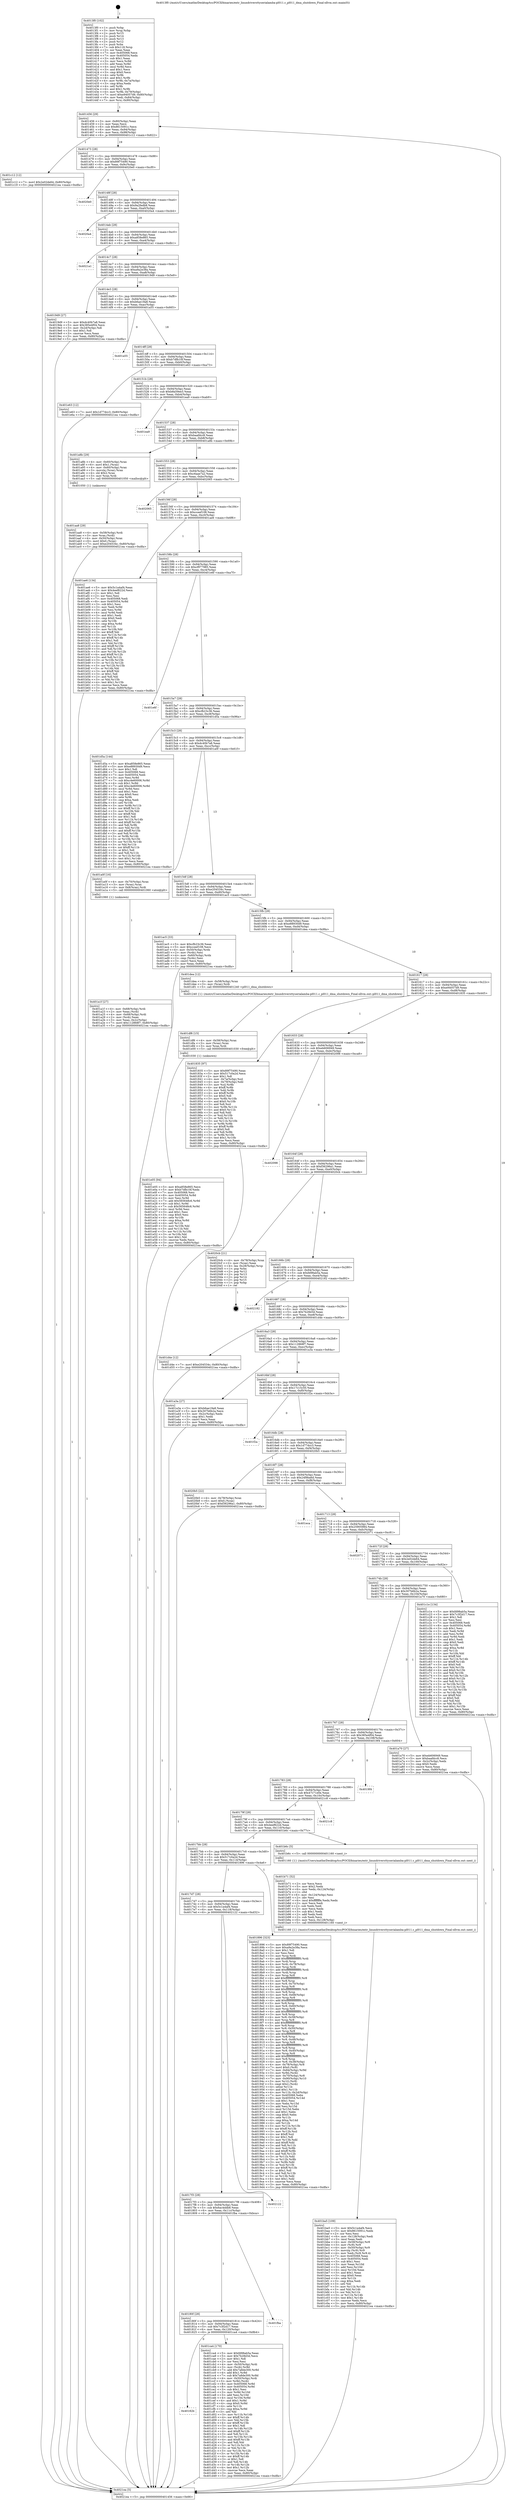 digraph "0x4013f0" {
  label = "0x4013f0 (/mnt/c/Users/mathe/Desktop/tcc/POCII/binaries/extr_linuxdriversttyserialamba-pl011.c_pl011_dma_shutdown_Final-ollvm.out::main(0))"
  labelloc = "t"
  node[shape=record]

  Entry [label="",width=0.3,height=0.3,shape=circle,fillcolor=black,style=filled]
  "0x401456" [label="{
     0x401456 [29]\l
     | [instrs]\l
     &nbsp;&nbsp;0x401456 \<+3\>: mov -0x80(%rbp),%eax\l
     &nbsp;&nbsp;0x401459 \<+2\>: mov %eax,%ecx\l
     &nbsp;&nbsp;0x40145b \<+6\>: sub $0x8615091c,%ecx\l
     &nbsp;&nbsp;0x401461 \<+6\>: mov %eax,-0x94(%rbp)\l
     &nbsp;&nbsp;0x401467 \<+6\>: mov %ecx,-0x98(%rbp)\l
     &nbsp;&nbsp;0x40146d \<+6\>: je 0000000000401c12 \<main+0x822\>\l
  }"]
  "0x401c12" [label="{
     0x401c12 [12]\l
     | [instrs]\l
     &nbsp;&nbsp;0x401c12 \<+7\>: movl $0x2e02de64,-0x80(%rbp)\l
     &nbsp;&nbsp;0x401c19 \<+5\>: jmp 00000000004021ea \<main+0xdfa\>\l
  }"]
  "0x401473" [label="{
     0x401473 [28]\l
     | [instrs]\l
     &nbsp;&nbsp;0x401473 \<+5\>: jmp 0000000000401478 \<main+0x88\>\l
     &nbsp;&nbsp;0x401478 \<+6\>: mov -0x94(%rbp),%eax\l
     &nbsp;&nbsp;0x40147e \<+5\>: sub $0x89f75490,%eax\l
     &nbsp;&nbsp;0x401483 \<+6\>: mov %eax,-0x9c(%rbp)\l
     &nbsp;&nbsp;0x401489 \<+6\>: je 00000000004020e0 \<main+0xcf0\>\l
  }"]
  Exit [label="",width=0.3,height=0.3,shape=circle,fillcolor=black,style=filled,peripheries=2]
  "0x4020e0" [label="{
     0x4020e0\l
  }", style=dashed]
  "0x40148f" [label="{
     0x40148f [28]\l
     | [instrs]\l
     &nbsp;&nbsp;0x40148f \<+5\>: jmp 0000000000401494 \<main+0xa4\>\l
     &nbsp;&nbsp;0x401494 \<+6\>: mov -0x94(%rbp),%eax\l
     &nbsp;&nbsp;0x40149a \<+5\>: sub $0x9a2fedb8,%eax\l
     &nbsp;&nbsp;0x40149f \<+6\>: mov %eax,-0xa0(%rbp)\l
     &nbsp;&nbsp;0x4014a5 \<+6\>: je 00000000004020a4 \<main+0xcb4\>\l
  }"]
  "0x401e05" [label="{
     0x401e05 [94]\l
     | [instrs]\l
     &nbsp;&nbsp;0x401e05 \<+5\>: mov $0xa858e865,%ecx\l
     &nbsp;&nbsp;0x401e0a \<+5\>: mov $0xb7dfb10f,%edx\l
     &nbsp;&nbsp;0x401e0f \<+7\>: mov 0x405068,%esi\l
     &nbsp;&nbsp;0x401e16 \<+8\>: mov 0x405054,%r8d\l
     &nbsp;&nbsp;0x401e1e \<+3\>: mov %esi,%r9d\l
     &nbsp;&nbsp;0x401e21 \<+7\>: add $0x565648c6,%r9d\l
     &nbsp;&nbsp;0x401e28 \<+4\>: sub $0x1,%r9d\l
     &nbsp;&nbsp;0x401e2c \<+7\>: sub $0x565648c6,%r9d\l
     &nbsp;&nbsp;0x401e33 \<+4\>: imul %r9d,%esi\l
     &nbsp;&nbsp;0x401e37 \<+3\>: and $0x1,%esi\l
     &nbsp;&nbsp;0x401e3a \<+3\>: cmp $0x0,%esi\l
     &nbsp;&nbsp;0x401e3d \<+4\>: sete %r10b\l
     &nbsp;&nbsp;0x401e41 \<+4\>: cmp $0xa,%r8d\l
     &nbsp;&nbsp;0x401e45 \<+4\>: setl %r11b\l
     &nbsp;&nbsp;0x401e49 \<+3\>: mov %r10b,%bl\l
     &nbsp;&nbsp;0x401e4c \<+3\>: and %r11b,%bl\l
     &nbsp;&nbsp;0x401e4f \<+3\>: xor %r11b,%r10b\l
     &nbsp;&nbsp;0x401e52 \<+3\>: or %r10b,%bl\l
     &nbsp;&nbsp;0x401e55 \<+3\>: test $0x1,%bl\l
     &nbsp;&nbsp;0x401e58 \<+3\>: cmovne %edx,%ecx\l
     &nbsp;&nbsp;0x401e5b \<+3\>: mov %ecx,-0x80(%rbp)\l
     &nbsp;&nbsp;0x401e5e \<+5\>: jmp 00000000004021ea \<main+0xdfa\>\l
  }"]
  "0x4020a4" [label="{
     0x4020a4\l
  }", style=dashed]
  "0x4014ab" [label="{
     0x4014ab [28]\l
     | [instrs]\l
     &nbsp;&nbsp;0x4014ab \<+5\>: jmp 00000000004014b0 \<main+0xc0\>\l
     &nbsp;&nbsp;0x4014b0 \<+6\>: mov -0x94(%rbp),%eax\l
     &nbsp;&nbsp;0x4014b6 \<+5\>: sub $0xa858e865,%eax\l
     &nbsp;&nbsp;0x4014bb \<+6\>: mov %eax,-0xa4(%rbp)\l
     &nbsp;&nbsp;0x4014c1 \<+6\>: je 00000000004021a1 \<main+0xdb1\>\l
  }"]
  "0x401df6" [label="{
     0x401df6 [15]\l
     | [instrs]\l
     &nbsp;&nbsp;0x401df6 \<+4\>: mov -0x58(%rbp),%rax\l
     &nbsp;&nbsp;0x401dfa \<+3\>: mov (%rax),%rax\l
     &nbsp;&nbsp;0x401dfd \<+3\>: mov %rax,%rdi\l
     &nbsp;&nbsp;0x401e00 \<+5\>: call 0000000000401030 \<free@plt\>\l
     | [calls]\l
     &nbsp;&nbsp;0x401030 \{1\} (unknown)\l
  }"]
  "0x4021a1" [label="{
     0x4021a1\l
  }", style=dashed]
  "0x4014c7" [label="{
     0x4014c7 [28]\l
     | [instrs]\l
     &nbsp;&nbsp;0x4014c7 \<+5\>: jmp 00000000004014cc \<main+0xdc\>\l
     &nbsp;&nbsp;0x4014cc \<+6\>: mov -0x94(%rbp),%eax\l
     &nbsp;&nbsp;0x4014d2 \<+5\>: sub $0xa9a2e38a,%eax\l
     &nbsp;&nbsp;0x4014d7 \<+6\>: mov %eax,-0xa8(%rbp)\l
     &nbsp;&nbsp;0x4014dd \<+6\>: je 00000000004019d9 \<main+0x5e9\>\l
  }"]
  "0x40182b" [label="{
     0x40182b\l
  }", style=dashed]
  "0x4019d9" [label="{
     0x4019d9 [27]\l
     | [instrs]\l
     &nbsp;&nbsp;0x4019d9 \<+5\>: mov $0xdc40b7a8,%eax\l
     &nbsp;&nbsp;0x4019de \<+5\>: mov $0x385e4f04,%ecx\l
     &nbsp;&nbsp;0x4019e3 \<+3\>: mov -0x2d(%rbp),%dl\l
     &nbsp;&nbsp;0x4019e6 \<+3\>: test $0x1,%dl\l
     &nbsp;&nbsp;0x4019e9 \<+3\>: cmovne %ecx,%eax\l
     &nbsp;&nbsp;0x4019ec \<+3\>: mov %eax,-0x80(%rbp)\l
     &nbsp;&nbsp;0x4019ef \<+5\>: jmp 00000000004021ea \<main+0xdfa\>\l
  }"]
  "0x4014e3" [label="{
     0x4014e3 [28]\l
     | [instrs]\l
     &nbsp;&nbsp;0x4014e3 \<+5\>: jmp 00000000004014e8 \<main+0xf8\>\l
     &nbsp;&nbsp;0x4014e8 \<+6\>: mov -0x94(%rbp),%eax\l
     &nbsp;&nbsp;0x4014ee \<+5\>: sub $0xb6ae19a8,%eax\l
     &nbsp;&nbsp;0x4014f3 \<+6\>: mov %eax,-0xac(%rbp)\l
     &nbsp;&nbsp;0x4014f9 \<+6\>: je 0000000000401a55 \<main+0x665\>\l
  }"]
  "0x401ca4" [label="{
     0x401ca4 [170]\l
     | [instrs]\l
     &nbsp;&nbsp;0x401ca4 \<+5\>: mov $0xfd98ab5a,%eax\l
     &nbsp;&nbsp;0x401ca9 \<+5\>: mov $0x7b28d3d,%ecx\l
     &nbsp;&nbsp;0x401cae \<+2\>: mov $0x1,%dl\l
     &nbsp;&nbsp;0x401cb0 \<+2\>: xor %esi,%esi\l
     &nbsp;&nbsp;0x401cb2 \<+4\>: mov -0x50(%rbp),%rdi\l
     &nbsp;&nbsp;0x401cb6 \<+3\>: mov (%rdi),%r8d\l
     &nbsp;&nbsp;0x401cb9 \<+7\>: add $0x7a8de300,%r8d\l
     &nbsp;&nbsp;0x401cc0 \<+4\>: add $0x1,%r8d\l
     &nbsp;&nbsp;0x401cc4 \<+7\>: sub $0x7a8de300,%r8d\l
     &nbsp;&nbsp;0x401ccb \<+4\>: mov -0x50(%rbp),%rdi\l
     &nbsp;&nbsp;0x401ccf \<+3\>: mov %r8d,(%rdi)\l
     &nbsp;&nbsp;0x401cd2 \<+8\>: mov 0x405068,%r8d\l
     &nbsp;&nbsp;0x401cda \<+8\>: mov 0x405054,%r9d\l
     &nbsp;&nbsp;0x401ce2 \<+3\>: sub $0x1,%esi\l
     &nbsp;&nbsp;0x401ce5 \<+3\>: mov %r8d,%r10d\l
     &nbsp;&nbsp;0x401ce8 \<+3\>: add %esi,%r10d\l
     &nbsp;&nbsp;0x401ceb \<+4\>: imul %r10d,%r8d\l
     &nbsp;&nbsp;0x401cef \<+4\>: and $0x1,%r8d\l
     &nbsp;&nbsp;0x401cf3 \<+4\>: cmp $0x0,%r8d\l
     &nbsp;&nbsp;0x401cf7 \<+4\>: sete %r11b\l
     &nbsp;&nbsp;0x401cfb \<+4\>: cmp $0xa,%r9d\l
     &nbsp;&nbsp;0x401cff \<+3\>: setl %bl\l
     &nbsp;&nbsp;0x401d02 \<+3\>: mov %r11b,%r14b\l
     &nbsp;&nbsp;0x401d05 \<+4\>: xor $0xff,%r14b\l
     &nbsp;&nbsp;0x401d09 \<+3\>: mov %bl,%r15b\l
     &nbsp;&nbsp;0x401d0c \<+4\>: xor $0xff,%r15b\l
     &nbsp;&nbsp;0x401d10 \<+3\>: xor $0x1,%dl\l
     &nbsp;&nbsp;0x401d13 \<+3\>: mov %r14b,%r12b\l
     &nbsp;&nbsp;0x401d16 \<+4\>: and $0xff,%r12b\l
     &nbsp;&nbsp;0x401d1a \<+3\>: and %dl,%r11b\l
     &nbsp;&nbsp;0x401d1d \<+3\>: mov %r15b,%r13b\l
     &nbsp;&nbsp;0x401d20 \<+4\>: and $0xff,%r13b\l
     &nbsp;&nbsp;0x401d24 \<+2\>: and %dl,%bl\l
     &nbsp;&nbsp;0x401d26 \<+3\>: or %r11b,%r12b\l
     &nbsp;&nbsp;0x401d29 \<+3\>: or %bl,%r13b\l
     &nbsp;&nbsp;0x401d2c \<+3\>: xor %r13b,%r12b\l
     &nbsp;&nbsp;0x401d2f \<+3\>: or %r15b,%r14b\l
     &nbsp;&nbsp;0x401d32 \<+4\>: xor $0xff,%r14b\l
     &nbsp;&nbsp;0x401d36 \<+3\>: or $0x1,%dl\l
     &nbsp;&nbsp;0x401d39 \<+3\>: and %dl,%r14b\l
     &nbsp;&nbsp;0x401d3c \<+3\>: or %r14b,%r12b\l
     &nbsp;&nbsp;0x401d3f \<+4\>: test $0x1,%r12b\l
     &nbsp;&nbsp;0x401d43 \<+3\>: cmovne %ecx,%eax\l
     &nbsp;&nbsp;0x401d46 \<+3\>: mov %eax,-0x80(%rbp)\l
     &nbsp;&nbsp;0x401d49 \<+5\>: jmp 00000000004021ea \<main+0xdfa\>\l
  }"]
  "0x401a55" [label="{
     0x401a55\l
  }", style=dashed]
  "0x4014ff" [label="{
     0x4014ff [28]\l
     | [instrs]\l
     &nbsp;&nbsp;0x4014ff \<+5\>: jmp 0000000000401504 \<main+0x114\>\l
     &nbsp;&nbsp;0x401504 \<+6\>: mov -0x94(%rbp),%eax\l
     &nbsp;&nbsp;0x40150a \<+5\>: sub $0xb7dfb10f,%eax\l
     &nbsp;&nbsp;0x40150f \<+6\>: mov %eax,-0xb0(%rbp)\l
     &nbsp;&nbsp;0x401515 \<+6\>: je 0000000000401e63 \<main+0xa73\>\l
  }"]
  "0x40180f" [label="{
     0x40180f [28]\l
     | [instrs]\l
     &nbsp;&nbsp;0x40180f \<+5\>: jmp 0000000000401814 \<main+0x424\>\l
     &nbsp;&nbsp;0x401814 \<+6\>: mov -0x94(%rbp),%eax\l
     &nbsp;&nbsp;0x40181a \<+5\>: sub $0x7c3f2d17,%eax\l
     &nbsp;&nbsp;0x40181f \<+6\>: mov %eax,-0x120(%rbp)\l
     &nbsp;&nbsp;0x401825 \<+6\>: je 0000000000401ca4 \<main+0x8b4\>\l
  }"]
  "0x401e63" [label="{
     0x401e63 [12]\l
     | [instrs]\l
     &nbsp;&nbsp;0x401e63 \<+7\>: movl $0x1d77dcc3,-0x80(%rbp)\l
     &nbsp;&nbsp;0x401e6a \<+5\>: jmp 00000000004021ea \<main+0xdfa\>\l
  }"]
  "0x40151b" [label="{
     0x40151b [28]\l
     | [instrs]\l
     &nbsp;&nbsp;0x40151b \<+5\>: jmp 0000000000401520 \<main+0x130\>\l
     &nbsp;&nbsp;0x401520 \<+6\>: mov -0x94(%rbp),%eax\l
     &nbsp;&nbsp;0x401526 \<+5\>: sub $0xb8a59ee3,%eax\l
     &nbsp;&nbsp;0x40152b \<+6\>: mov %eax,-0xb4(%rbp)\l
     &nbsp;&nbsp;0x401531 \<+6\>: je 0000000000401ea9 \<main+0xab9\>\l
  }"]
  "0x401fba" [label="{
     0x401fba\l
  }", style=dashed]
  "0x401ea9" [label="{
     0x401ea9\l
  }", style=dashed]
  "0x401537" [label="{
     0x401537 [28]\l
     | [instrs]\l
     &nbsp;&nbsp;0x401537 \<+5\>: jmp 000000000040153c \<main+0x14c\>\l
     &nbsp;&nbsp;0x40153c \<+6\>: mov -0x94(%rbp),%eax\l
     &nbsp;&nbsp;0x401542 \<+5\>: sub $0xbaafdcc8,%eax\l
     &nbsp;&nbsp;0x401547 \<+6\>: mov %eax,-0xb8(%rbp)\l
     &nbsp;&nbsp;0x40154d \<+6\>: je 0000000000401a8b \<main+0x69b\>\l
  }"]
  "0x4017f3" [label="{
     0x4017f3 [28]\l
     | [instrs]\l
     &nbsp;&nbsp;0x4017f3 \<+5\>: jmp 00000000004017f8 \<main+0x408\>\l
     &nbsp;&nbsp;0x4017f8 \<+6\>: mov -0x94(%rbp),%eax\l
     &nbsp;&nbsp;0x4017fe \<+5\>: sub $0x6ac4ddb8,%eax\l
     &nbsp;&nbsp;0x401803 \<+6\>: mov %eax,-0x11c(%rbp)\l
     &nbsp;&nbsp;0x401809 \<+6\>: je 0000000000401fba \<main+0xbca\>\l
  }"]
  "0x401a8b" [label="{
     0x401a8b [29]\l
     | [instrs]\l
     &nbsp;&nbsp;0x401a8b \<+4\>: mov -0x60(%rbp),%rax\l
     &nbsp;&nbsp;0x401a8f \<+6\>: movl $0x1,(%rax)\l
     &nbsp;&nbsp;0x401a95 \<+4\>: mov -0x60(%rbp),%rax\l
     &nbsp;&nbsp;0x401a99 \<+3\>: movslq (%rax),%rax\l
     &nbsp;&nbsp;0x401a9c \<+4\>: shl $0x2,%rax\l
     &nbsp;&nbsp;0x401aa0 \<+3\>: mov %rax,%rdi\l
     &nbsp;&nbsp;0x401aa3 \<+5\>: call 0000000000401050 \<malloc@plt\>\l
     | [calls]\l
     &nbsp;&nbsp;0x401050 \{1\} (unknown)\l
  }"]
  "0x401553" [label="{
     0x401553 [28]\l
     | [instrs]\l
     &nbsp;&nbsp;0x401553 \<+5\>: jmp 0000000000401558 \<main+0x168\>\l
     &nbsp;&nbsp;0x401558 \<+6\>: mov -0x94(%rbp),%eax\l
     &nbsp;&nbsp;0x40155e \<+5\>: sub $0xc6aae7a2,%eax\l
     &nbsp;&nbsp;0x401563 \<+6\>: mov %eax,-0xbc(%rbp)\l
     &nbsp;&nbsp;0x401569 \<+6\>: je 0000000000402065 \<main+0xc75\>\l
  }"]
  "0x402122" [label="{
     0x402122\l
  }", style=dashed]
  "0x402065" [label="{
     0x402065\l
  }", style=dashed]
  "0x40156f" [label="{
     0x40156f [28]\l
     | [instrs]\l
     &nbsp;&nbsp;0x40156f \<+5\>: jmp 0000000000401574 \<main+0x184\>\l
     &nbsp;&nbsp;0x401574 \<+6\>: mov -0x94(%rbp),%eax\l
     &nbsp;&nbsp;0x40157a \<+5\>: sub $0xcceef108,%eax\l
     &nbsp;&nbsp;0x40157f \<+6\>: mov %eax,-0xc0(%rbp)\l
     &nbsp;&nbsp;0x401585 \<+6\>: je 0000000000401ae6 \<main+0x6f6\>\l
  }"]
  "0x401ba5" [label="{
     0x401ba5 [109]\l
     | [instrs]\l
     &nbsp;&nbsp;0x401ba5 \<+5\>: mov $0x5c1a4af4,%ecx\l
     &nbsp;&nbsp;0x401baa \<+5\>: mov $0x8615091c,%edx\l
     &nbsp;&nbsp;0x401baf \<+2\>: xor %esi,%esi\l
     &nbsp;&nbsp;0x401bb1 \<+6\>: mov -0x128(%rbp),%edi\l
     &nbsp;&nbsp;0x401bb7 \<+3\>: imul %eax,%edi\l
     &nbsp;&nbsp;0x401bba \<+4\>: mov -0x58(%rbp),%r8\l
     &nbsp;&nbsp;0x401bbe \<+3\>: mov (%r8),%r8\l
     &nbsp;&nbsp;0x401bc1 \<+4\>: mov -0x50(%rbp),%r9\l
     &nbsp;&nbsp;0x401bc5 \<+3\>: movslq (%r9),%r9\l
     &nbsp;&nbsp;0x401bc8 \<+4\>: mov %edi,(%r8,%r9,4)\l
     &nbsp;&nbsp;0x401bcc \<+7\>: mov 0x405068,%eax\l
     &nbsp;&nbsp;0x401bd3 \<+7\>: mov 0x405054,%edi\l
     &nbsp;&nbsp;0x401bda \<+3\>: sub $0x1,%esi\l
     &nbsp;&nbsp;0x401bdd \<+3\>: mov %eax,%r10d\l
     &nbsp;&nbsp;0x401be0 \<+3\>: add %esi,%r10d\l
     &nbsp;&nbsp;0x401be3 \<+4\>: imul %r10d,%eax\l
     &nbsp;&nbsp;0x401be7 \<+3\>: and $0x1,%eax\l
     &nbsp;&nbsp;0x401bea \<+3\>: cmp $0x0,%eax\l
     &nbsp;&nbsp;0x401bed \<+4\>: sete %r11b\l
     &nbsp;&nbsp;0x401bf1 \<+3\>: cmp $0xa,%edi\l
     &nbsp;&nbsp;0x401bf4 \<+3\>: setl %bl\l
     &nbsp;&nbsp;0x401bf7 \<+3\>: mov %r11b,%r14b\l
     &nbsp;&nbsp;0x401bfa \<+3\>: and %bl,%r14b\l
     &nbsp;&nbsp;0x401bfd \<+3\>: xor %bl,%r11b\l
     &nbsp;&nbsp;0x401c00 \<+3\>: or %r11b,%r14b\l
     &nbsp;&nbsp;0x401c03 \<+4\>: test $0x1,%r14b\l
     &nbsp;&nbsp;0x401c07 \<+3\>: cmovne %edx,%ecx\l
     &nbsp;&nbsp;0x401c0a \<+3\>: mov %ecx,-0x80(%rbp)\l
     &nbsp;&nbsp;0x401c0d \<+5\>: jmp 00000000004021ea \<main+0xdfa\>\l
  }"]
  "0x401ae6" [label="{
     0x401ae6 [134]\l
     | [instrs]\l
     &nbsp;&nbsp;0x401ae6 \<+5\>: mov $0x5c1a4af4,%eax\l
     &nbsp;&nbsp;0x401aeb \<+5\>: mov $0x4eef622d,%ecx\l
     &nbsp;&nbsp;0x401af0 \<+2\>: mov $0x1,%dl\l
     &nbsp;&nbsp;0x401af2 \<+2\>: xor %esi,%esi\l
     &nbsp;&nbsp;0x401af4 \<+7\>: mov 0x405068,%edi\l
     &nbsp;&nbsp;0x401afb \<+8\>: mov 0x405054,%r8d\l
     &nbsp;&nbsp;0x401b03 \<+3\>: sub $0x1,%esi\l
     &nbsp;&nbsp;0x401b06 \<+3\>: mov %edi,%r9d\l
     &nbsp;&nbsp;0x401b09 \<+3\>: add %esi,%r9d\l
     &nbsp;&nbsp;0x401b0c \<+4\>: imul %r9d,%edi\l
     &nbsp;&nbsp;0x401b10 \<+3\>: and $0x1,%edi\l
     &nbsp;&nbsp;0x401b13 \<+3\>: cmp $0x0,%edi\l
     &nbsp;&nbsp;0x401b16 \<+4\>: sete %r10b\l
     &nbsp;&nbsp;0x401b1a \<+4\>: cmp $0xa,%r8d\l
     &nbsp;&nbsp;0x401b1e \<+4\>: setl %r11b\l
     &nbsp;&nbsp;0x401b22 \<+3\>: mov %r10b,%bl\l
     &nbsp;&nbsp;0x401b25 \<+3\>: xor $0xff,%bl\l
     &nbsp;&nbsp;0x401b28 \<+3\>: mov %r11b,%r14b\l
     &nbsp;&nbsp;0x401b2b \<+4\>: xor $0xff,%r14b\l
     &nbsp;&nbsp;0x401b2f \<+3\>: xor $0x1,%dl\l
     &nbsp;&nbsp;0x401b32 \<+3\>: mov %bl,%r15b\l
     &nbsp;&nbsp;0x401b35 \<+4\>: and $0xff,%r15b\l
     &nbsp;&nbsp;0x401b39 \<+3\>: and %dl,%r10b\l
     &nbsp;&nbsp;0x401b3c \<+3\>: mov %r14b,%r12b\l
     &nbsp;&nbsp;0x401b3f \<+4\>: and $0xff,%r12b\l
     &nbsp;&nbsp;0x401b43 \<+3\>: and %dl,%r11b\l
     &nbsp;&nbsp;0x401b46 \<+3\>: or %r10b,%r15b\l
     &nbsp;&nbsp;0x401b49 \<+3\>: or %r11b,%r12b\l
     &nbsp;&nbsp;0x401b4c \<+3\>: xor %r12b,%r15b\l
     &nbsp;&nbsp;0x401b4f \<+3\>: or %r14b,%bl\l
     &nbsp;&nbsp;0x401b52 \<+3\>: xor $0xff,%bl\l
     &nbsp;&nbsp;0x401b55 \<+3\>: or $0x1,%dl\l
     &nbsp;&nbsp;0x401b58 \<+2\>: and %dl,%bl\l
     &nbsp;&nbsp;0x401b5a \<+3\>: or %bl,%r15b\l
     &nbsp;&nbsp;0x401b5d \<+4\>: test $0x1,%r15b\l
     &nbsp;&nbsp;0x401b61 \<+3\>: cmovne %ecx,%eax\l
     &nbsp;&nbsp;0x401b64 \<+3\>: mov %eax,-0x80(%rbp)\l
     &nbsp;&nbsp;0x401b67 \<+5\>: jmp 00000000004021ea \<main+0xdfa\>\l
  }"]
  "0x40158b" [label="{
     0x40158b [28]\l
     | [instrs]\l
     &nbsp;&nbsp;0x40158b \<+5\>: jmp 0000000000401590 \<main+0x1a0\>\l
     &nbsp;&nbsp;0x401590 \<+6\>: mov -0x94(%rbp),%eax\l
     &nbsp;&nbsp;0x401596 \<+5\>: sub $0xcf977985,%eax\l
     &nbsp;&nbsp;0x40159b \<+6\>: mov %eax,-0xc4(%rbp)\l
     &nbsp;&nbsp;0x4015a1 \<+6\>: je 0000000000401e6f \<main+0xa7f\>\l
  }"]
  "0x401b71" [label="{
     0x401b71 [52]\l
     | [instrs]\l
     &nbsp;&nbsp;0x401b71 \<+2\>: xor %ecx,%ecx\l
     &nbsp;&nbsp;0x401b73 \<+5\>: mov $0x2,%edx\l
     &nbsp;&nbsp;0x401b78 \<+6\>: mov %edx,-0x124(%rbp)\l
     &nbsp;&nbsp;0x401b7e \<+1\>: cltd\l
     &nbsp;&nbsp;0x401b7f \<+6\>: mov -0x124(%rbp),%esi\l
     &nbsp;&nbsp;0x401b85 \<+2\>: idiv %esi\l
     &nbsp;&nbsp;0x401b87 \<+6\>: imul $0xfffffffe,%edx,%edx\l
     &nbsp;&nbsp;0x401b8d \<+2\>: mov %ecx,%edi\l
     &nbsp;&nbsp;0x401b8f \<+2\>: sub %edx,%edi\l
     &nbsp;&nbsp;0x401b91 \<+2\>: mov %ecx,%edx\l
     &nbsp;&nbsp;0x401b93 \<+3\>: sub $0x1,%edx\l
     &nbsp;&nbsp;0x401b96 \<+2\>: add %edx,%edi\l
     &nbsp;&nbsp;0x401b98 \<+2\>: sub %edi,%ecx\l
     &nbsp;&nbsp;0x401b9a \<+6\>: mov %ecx,-0x128(%rbp)\l
     &nbsp;&nbsp;0x401ba0 \<+5\>: call 0000000000401160 \<next_i\>\l
     | [calls]\l
     &nbsp;&nbsp;0x401160 \{1\} (/mnt/c/Users/mathe/Desktop/tcc/POCII/binaries/extr_linuxdriversttyserialamba-pl011.c_pl011_dma_shutdown_Final-ollvm.out::next_i)\l
  }"]
  "0x401e6f" [label="{
     0x401e6f\l
  }", style=dashed]
  "0x4015a7" [label="{
     0x4015a7 [28]\l
     | [instrs]\l
     &nbsp;&nbsp;0x4015a7 \<+5\>: jmp 00000000004015ac \<main+0x1bc\>\l
     &nbsp;&nbsp;0x4015ac \<+6\>: mov -0x94(%rbp),%eax\l
     &nbsp;&nbsp;0x4015b2 \<+5\>: sub $0xcfb23c36,%eax\l
     &nbsp;&nbsp;0x4015b7 \<+6\>: mov %eax,-0xc8(%rbp)\l
     &nbsp;&nbsp;0x4015bd \<+6\>: je 0000000000401d5a \<main+0x96a\>\l
  }"]
  "0x401aa8" [label="{
     0x401aa8 [29]\l
     | [instrs]\l
     &nbsp;&nbsp;0x401aa8 \<+4\>: mov -0x58(%rbp),%rdi\l
     &nbsp;&nbsp;0x401aac \<+3\>: mov %rax,(%rdi)\l
     &nbsp;&nbsp;0x401aaf \<+4\>: mov -0x50(%rbp),%rax\l
     &nbsp;&nbsp;0x401ab3 \<+6\>: movl $0x0,(%rax)\l
     &nbsp;&nbsp;0x401ab9 \<+7\>: movl $0xe204534c,-0x80(%rbp)\l
     &nbsp;&nbsp;0x401ac0 \<+5\>: jmp 00000000004021ea \<main+0xdfa\>\l
  }"]
  "0x401d5a" [label="{
     0x401d5a [144]\l
     | [instrs]\l
     &nbsp;&nbsp;0x401d5a \<+5\>: mov $0xa858e865,%eax\l
     &nbsp;&nbsp;0x401d5f \<+5\>: mov $0xe88930d9,%ecx\l
     &nbsp;&nbsp;0x401d64 \<+2\>: mov $0x1,%dl\l
     &nbsp;&nbsp;0x401d66 \<+7\>: mov 0x405068,%esi\l
     &nbsp;&nbsp;0x401d6d \<+7\>: mov 0x405054,%edi\l
     &nbsp;&nbsp;0x401d74 \<+3\>: mov %esi,%r8d\l
     &nbsp;&nbsp;0x401d77 \<+7\>: sub $0xc4e60006,%r8d\l
     &nbsp;&nbsp;0x401d7e \<+4\>: sub $0x1,%r8d\l
     &nbsp;&nbsp;0x401d82 \<+7\>: add $0xc4e60006,%r8d\l
     &nbsp;&nbsp;0x401d89 \<+4\>: imul %r8d,%esi\l
     &nbsp;&nbsp;0x401d8d \<+3\>: and $0x1,%esi\l
     &nbsp;&nbsp;0x401d90 \<+3\>: cmp $0x0,%esi\l
     &nbsp;&nbsp;0x401d93 \<+4\>: sete %r9b\l
     &nbsp;&nbsp;0x401d97 \<+3\>: cmp $0xa,%edi\l
     &nbsp;&nbsp;0x401d9a \<+4\>: setl %r10b\l
     &nbsp;&nbsp;0x401d9e \<+3\>: mov %r9b,%r11b\l
     &nbsp;&nbsp;0x401da1 \<+4\>: xor $0xff,%r11b\l
     &nbsp;&nbsp;0x401da5 \<+3\>: mov %r10b,%bl\l
     &nbsp;&nbsp;0x401da8 \<+3\>: xor $0xff,%bl\l
     &nbsp;&nbsp;0x401dab \<+3\>: xor $0x1,%dl\l
     &nbsp;&nbsp;0x401dae \<+3\>: mov %r11b,%r14b\l
     &nbsp;&nbsp;0x401db1 \<+4\>: and $0xff,%r14b\l
     &nbsp;&nbsp;0x401db5 \<+3\>: and %dl,%r9b\l
     &nbsp;&nbsp;0x401db8 \<+3\>: mov %bl,%r15b\l
     &nbsp;&nbsp;0x401dbb \<+4\>: and $0xff,%r15b\l
     &nbsp;&nbsp;0x401dbf \<+3\>: and %dl,%r10b\l
     &nbsp;&nbsp;0x401dc2 \<+3\>: or %r9b,%r14b\l
     &nbsp;&nbsp;0x401dc5 \<+3\>: or %r10b,%r15b\l
     &nbsp;&nbsp;0x401dc8 \<+3\>: xor %r15b,%r14b\l
     &nbsp;&nbsp;0x401dcb \<+3\>: or %bl,%r11b\l
     &nbsp;&nbsp;0x401dce \<+4\>: xor $0xff,%r11b\l
     &nbsp;&nbsp;0x401dd2 \<+3\>: or $0x1,%dl\l
     &nbsp;&nbsp;0x401dd5 \<+3\>: and %dl,%r11b\l
     &nbsp;&nbsp;0x401dd8 \<+3\>: or %r11b,%r14b\l
     &nbsp;&nbsp;0x401ddb \<+4\>: test $0x1,%r14b\l
     &nbsp;&nbsp;0x401ddf \<+3\>: cmovne %ecx,%eax\l
     &nbsp;&nbsp;0x401de2 \<+3\>: mov %eax,-0x80(%rbp)\l
     &nbsp;&nbsp;0x401de5 \<+5\>: jmp 00000000004021ea \<main+0xdfa\>\l
  }"]
  "0x4015c3" [label="{
     0x4015c3 [28]\l
     | [instrs]\l
     &nbsp;&nbsp;0x4015c3 \<+5\>: jmp 00000000004015c8 \<main+0x1d8\>\l
     &nbsp;&nbsp;0x4015c8 \<+6\>: mov -0x94(%rbp),%eax\l
     &nbsp;&nbsp;0x4015ce \<+5\>: sub $0xdc40b7a8,%eax\l
     &nbsp;&nbsp;0x4015d3 \<+6\>: mov %eax,-0xcc(%rbp)\l
     &nbsp;&nbsp;0x4015d9 \<+6\>: je 0000000000401a0f \<main+0x61f\>\l
  }"]
  "0x401a1f" [label="{
     0x401a1f [27]\l
     | [instrs]\l
     &nbsp;&nbsp;0x401a1f \<+4\>: mov -0x68(%rbp),%rdi\l
     &nbsp;&nbsp;0x401a23 \<+2\>: mov %eax,(%rdi)\l
     &nbsp;&nbsp;0x401a25 \<+4\>: mov -0x68(%rbp),%rdi\l
     &nbsp;&nbsp;0x401a29 \<+2\>: mov (%rdi),%eax\l
     &nbsp;&nbsp;0x401a2b \<+3\>: mov %eax,-0x2c(%rbp)\l
     &nbsp;&nbsp;0x401a2e \<+7\>: movl $0x112868f7,-0x80(%rbp)\l
     &nbsp;&nbsp;0x401a35 \<+5\>: jmp 00000000004021ea \<main+0xdfa\>\l
  }"]
  "0x401a0f" [label="{
     0x401a0f [16]\l
     | [instrs]\l
     &nbsp;&nbsp;0x401a0f \<+4\>: mov -0x70(%rbp),%rax\l
     &nbsp;&nbsp;0x401a13 \<+3\>: mov (%rax),%rax\l
     &nbsp;&nbsp;0x401a16 \<+4\>: mov 0x8(%rax),%rdi\l
     &nbsp;&nbsp;0x401a1a \<+5\>: call 0000000000401060 \<atoi@plt\>\l
     | [calls]\l
     &nbsp;&nbsp;0x401060 \{1\} (unknown)\l
  }"]
  "0x4015df" [label="{
     0x4015df [28]\l
     | [instrs]\l
     &nbsp;&nbsp;0x4015df \<+5\>: jmp 00000000004015e4 \<main+0x1f4\>\l
     &nbsp;&nbsp;0x4015e4 \<+6\>: mov -0x94(%rbp),%eax\l
     &nbsp;&nbsp;0x4015ea \<+5\>: sub $0xe204534c,%eax\l
     &nbsp;&nbsp;0x4015ef \<+6\>: mov %eax,-0xd0(%rbp)\l
     &nbsp;&nbsp;0x4015f5 \<+6\>: je 0000000000401ac5 \<main+0x6d5\>\l
  }"]
  "0x4017d7" [label="{
     0x4017d7 [28]\l
     | [instrs]\l
     &nbsp;&nbsp;0x4017d7 \<+5\>: jmp 00000000004017dc \<main+0x3ec\>\l
     &nbsp;&nbsp;0x4017dc \<+6\>: mov -0x94(%rbp),%eax\l
     &nbsp;&nbsp;0x4017e2 \<+5\>: sub $0x5c1a4af4,%eax\l
     &nbsp;&nbsp;0x4017e7 \<+6\>: mov %eax,-0x118(%rbp)\l
     &nbsp;&nbsp;0x4017ed \<+6\>: je 0000000000402122 \<main+0xd32\>\l
  }"]
  "0x401ac5" [label="{
     0x401ac5 [33]\l
     | [instrs]\l
     &nbsp;&nbsp;0x401ac5 \<+5\>: mov $0xcfb23c36,%eax\l
     &nbsp;&nbsp;0x401aca \<+5\>: mov $0xcceef108,%ecx\l
     &nbsp;&nbsp;0x401acf \<+4\>: mov -0x50(%rbp),%rdx\l
     &nbsp;&nbsp;0x401ad3 \<+2\>: mov (%rdx),%esi\l
     &nbsp;&nbsp;0x401ad5 \<+4\>: mov -0x60(%rbp),%rdx\l
     &nbsp;&nbsp;0x401ad9 \<+2\>: cmp (%rdx),%esi\l
     &nbsp;&nbsp;0x401adb \<+3\>: cmovl %ecx,%eax\l
     &nbsp;&nbsp;0x401ade \<+3\>: mov %eax,-0x80(%rbp)\l
     &nbsp;&nbsp;0x401ae1 \<+5\>: jmp 00000000004021ea \<main+0xdfa\>\l
  }"]
  "0x4015fb" [label="{
     0x4015fb [28]\l
     | [instrs]\l
     &nbsp;&nbsp;0x4015fb \<+5\>: jmp 0000000000401600 \<main+0x210\>\l
     &nbsp;&nbsp;0x401600 \<+6\>: mov -0x94(%rbp),%eax\l
     &nbsp;&nbsp;0x401606 \<+5\>: sub $0xe88930d9,%eax\l
     &nbsp;&nbsp;0x40160b \<+6\>: mov %eax,-0xd4(%rbp)\l
     &nbsp;&nbsp;0x401611 \<+6\>: je 0000000000401dea \<main+0x9fa\>\l
  }"]
  "0x401896" [label="{
     0x401896 [323]\l
     | [instrs]\l
     &nbsp;&nbsp;0x401896 \<+5\>: mov $0x89f75490,%eax\l
     &nbsp;&nbsp;0x40189b \<+5\>: mov $0xa9a2e38a,%ecx\l
     &nbsp;&nbsp;0x4018a0 \<+2\>: mov $0x1,%dl\l
     &nbsp;&nbsp;0x4018a2 \<+2\>: xor %esi,%esi\l
     &nbsp;&nbsp;0x4018a4 \<+3\>: mov %rsp,%rdi\l
     &nbsp;&nbsp;0x4018a7 \<+4\>: add $0xfffffffffffffff0,%rdi\l
     &nbsp;&nbsp;0x4018ab \<+3\>: mov %rdi,%rsp\l
     &nbsp;&nbsp;0x4018ae \<+4\>: mov %rdi,-0x78(%rbp)\l
     &nbsp;&nbsp;0x4018b2 \<+3\>: mov %rsp,%rdi\l
     &nbsp;&nbsp;0x4018b5 \<+4\>: add $0xfffffffffffffff0,%rdi\l
     &nbsp;&nbsp;0x4018b9 \<+3\>: mov %rdi,%rsp\l
     &nbsp;&nbsp;0x4018bc \<+3\>: mov %rsp,%r8\l
     &nbsp;&nbsp;0x4018bf \<+4\>: add $0xfffffffffffffff0,%r8\l
     &nbsp;&nbsp;0x4018c3 \<+3\>: mov %r8,%rsp\l
     &nbsp;&nbsp;0x4018c6 \<+4\>: mov %r8,-0x70(%rbp)\l
     &nbsp;&nbsp;0x4018ca \<+3\>: mov %rsp,%r8\l
     &nbsp;&nbsp;0x4018cd \<+4\>: add $0xfffffffffffffff0,%r8\l
     &nbsp;&nbsp;0x4018d1 \<+3\>: mov %r8,%rsp\l
     &nbsp;&nbsp;0x4018d4 \<+4\>: mov %r8,-0x68(%rbp)\l
     &nbsp;&nbsp;0x4018d8 \<+3\>: mov %rsp,%r8\l
     &nbsp;&nbsp;0x4018db \<+4\>: add $0xfffffffffffffff0,%r8\l
     &nbsp;&nbsp;0x4018df \<+3\>: mov %r8,%rsp\l
     &nbsp;&nbsp;0x4018e2 \<+4\>: mov %r8,-0x60(%rbp)\l
     &nbsp;&nbsp;0x4018e6 \<+3\>: mov %rsp,%r8\l
     &nbsp;&nbsp;0x4018e9 \<+4\>: add $0xfffffffffffffff0,%r8\l
     &nbsp;&nbsp;0x4018ed \<+3\>: mov %r8,%rsp\l
     &nbsp;&nbsp;0x4018f0 \<+4\>: mov %r8,-0x58(%rbp)\l
     &nbsp;&nbsp;0x4018f4 \<+3\>: mov %rsp,%r8\l
     &nbsp;&nbsp;0x4018f7 \<+4\>: add $0xfffffffffffffff0,%r8\l
     &nbsp;&nbsp;0x4018fb \<+3\>: mov %r8,%rsp\l
     &nbsp;&nbsp;0x4018fe \<+4\>: mov %r8,-0x50(%rbp)\l
     &nbsp;&nbsp;0x401902 \<+3\>: mov %rsp,%r8\l
     &nbsp;&nbsp;0x401905 \<+4\>: add $0xfffffffffffffff0,%r8\l
     &nbsp;&nbsp;0x401909 \<+3\>: mov %r8,%rsp\l
     &nbsp;&nbsp;0x40190c \<+4\>: mov %r8,-0x48(%rbp)\l
     &nbsp;&nbsp;0x401910 \<+3\>: mov %rsp,%r8\l
     &nbsp;&nbsp;0x401913 \<+4\>: add $0xfffffffffffffff0,%r8\l
     &nbsp;&nbsp;0x401917 \<+3\>: mov %r8,%rsp\l
     &nbsp;&nbsp;0x40191a \<+4\>: mov %r8,-0x40(%rbp)\l
     &nbsp;&nbsp;0x40191e \<+3\>: mov %rsp,%r8\l
     &nbsp;&nbsp;0x401921 \<+4\>: add $0xfffffffffffffff0,%r8\l
     &nbsp;&nbsp;0x401925 \<+3\>: mov %r8,%rsp\l
     &nbsp;&nbsp;0x401928 \<+4\>: mov %r8,-0x38(%rbp)\l
     &nbsp;&nbsp;0x40192c \<+4\>: mov -0x78(%rbp),%r8\l
     &nbsp;&nbsp;0x401930 \<+7\>: movl $0x0,(%r8)\l
     &nbsp;&nbsp;0x401937 \<+7\>: mov -0x84(%rbp),%r9d\l
     &nbsp;&nbsp;0x40193e \<+3\>: mov %r9d,(%rdi)\l
     &nbsp;&nbsp;0x401941 \<+4\>: mov -0x70(%rbp),%r8\l
     &nbsp;&nbsp;0x401945 \<+7\>: mov -0x90(%rbp),%r10\l
     &nbsp;&nbsp;0x40194c \<+3\>: mov %r10,(%r8)\l
     &nbsp;&nbsp;0x40194f \<+3\>: cmpl $0x2,(%rdi)\l
     &nbsp;&nbsp;0x401952 \<+4\>: setne %r11b\l
     &nbsp;&nbsp;0x401956 \<+4\>: and $0x1,%r11b\l
     &nbsp;&nbsp;0x40195a \<+4\>: mov %r11b,-0x2d(%rbp)\l
     &nbsp;&nbsp;0x40195e \<+7\>: mov 0x405068,%ebx\l
     &nbsp;&nbsp;0x401965 \<+8\>: mov 0x405054,%r14d\l
     &nbsp;&nbsp;0x40196d \<+3\>: sub $0x1,%esi\l
     &nbsp;&nbsp;0x401970 \<+3\>: mov %ebx,%r15d\l
     &nbsp;&nbsp;0x401973 \<+3\>: add %esi,%r15d\l
     &nbsp;&nbsp;0x401976 \<+4\>: imul %r15d,%ebx\l
     &nbsp;&nbsp;0x40197a \<+3\>: and $0x1,%ebx\l
     &nbsp;&nbsp;0x40197d \<+3\>: cmp $0x0,%ebx\l
     &nbsp;&nbsp;0x401980 \<+4\>: sete %r11b\l
     &nbsp;&nbsp;0x401984 \<+4\>: cmp $0xa,%r14d\l
     &nbsp;&nbsp;0x401988 \<+4\>: setl %r12b\l
     &nbsp;&nbsp;0x40198c \<+3\>: mov %r11b,%r13b\l
     &nbsp;&nbsp;0x40198f \<+4\>: xor $0xff,%r13b\l
     &nbsp;&nbsp;0x401993 \<+3\>: mov %r12b,%sil\l
     &nbsp;&nbsp;0x401996 \<+4\>: xor $0xff,%sil\l
     &nbsp;&nbsp;0x40199a \<+3\>: xor $0x1,%dl\l
     &nbsp;&nbsp;0x40199d \<+3\>: mov %r13b,%dil\l
     &nbsp;&nbsp;0x4019a0 \<+4\>: and $0xff,%dil\l
     &nbsp;&nbsp;0x4019a4 \<+3\>: and %dl,%r11b\l
     &nbsp;&nbsp;0x4019a7 \<+3\>: mov %sil,%r8b\l
     &nbsp;&nbsp;0x4019aa \<+4\>: and $0xff,%r8b\l
     &nbsp;&nbsp;0x4019ae \<+3\>: and %dl,%r12b\l
     &nbsp;&nbsp;0x4019b1 \<+3\>: or %r11b,%dil\l
     &nbsp;&nbsp;0x4019b4 \<+3\>: or %r12b,%r8b\l
     &nbsp;&nbsp;0x4019b7 \<+3\>: xor %r8b,%dil\l
     &nbsp;&nbsp;0x4019ba \<+3\>: or %sil,%r13b\l
     &nbsp;&nbsp;0x4019bd \<+4\>: xor $0xff,%r13b\l
     &nbsp;&nbsp;0x4019c1 \<+3\>: or $0x1,%dl\l
     &nbsp;&nbsp;0x4019c4 \<+3\>: and %dl,%r13b\l
     &nbsp;&nbsp;0x4019c7 \<+3\>: or %r13b,%dil\l
     &nbsp;&nbsp;0x4019ca \<+4\>: test $0x1,%dil\l
     &nbsp;&nbsp;0x4019ce \<+3\>: cmovne %ecx,%eax\l
     &nbsp;&nbsp;0x4019d1 \<+3\>: mov %eax,-0x80(%rbp)\l
     &nbsp;&nbsp;0x4019d4 \<+5\>: jmp 00000000004021ea \<main+0xdfa\>\l
  }"]
  "0x401dea" [label="{
     0x401dea [12]\l
     | [instrs]\l
     &nbsp;&nbsp;0x401dea \<+4\>: mov -0x58(%rbp),%rax\l
     &nbsp;&nbsp;0x401dee \<+3\>: mov (%rax),%rdi\l
     &nbsp;&nbsp;0x401df1 \<+5\>: call 0000000000401240 \<pl011_dma_shutdown\>\l
     | [calls]\l
     &nbsp;&nbsp;0x401240 \{1\} (/mnt/c/Users/mathe/Desktop/tcc/POCII/binaries/extr_linuxdriversttyserialamba-pl011.c_pl011_dma_shutdown_Final-ollvm.out::pl011_dma_shutdown)\l
  }"]
  "0x401617" [label="{
     0x401617 [28]\l
     | [instrs]\l
     &nbsp;&nbsp;0x401617 \<+5\>: jmp 000000000040161c \<main+0x22c\>\l
     &nbsp;&nbsp;0x40161c \<+6\>: mov -0x94(%rbp),%eax\l
     &nbsp;&nbsp;0x401622 \<+5\>: sub $0xe94057d9,%eax\l
     &nbsp;&nbsp;0x401627 \<+6\>: mov %eax,-0xd8(%rbp)\l
     &nbsp;&nbsp;0x40162d \<+6\>: je 0000000000401835 \<main+0x445\>\l
  }"]
  "0x4017bb" [label="{
     0x4017bb [28]\l
     | [instrs]\l
     &nbsp;&nbsp;0x4017bb \<+5\>: jmp 00000000004017c0 \<main+0x3d0\>\l
     &nbsp;&nbsp;0x4017c0 \<+6\>: mov -0x94(%rbp),%eax\l
     &nbsp;&nbsp;0x4017c6 \<+5\>: sub $0x517c0a2d,%eax\l
     &nbsp;&nbsp;0x4017cb \<+6\>: mov %eax,-0x114(%rbp)\l
     &nbsp;&nbsp;0x4017d1 \<+6\>: je 0000000000401896 \<main+0x4a6\>\l
  }"]
  "0x401835" [label="{
     0x401835 [97]\l
     | [instrs]\l
     &nbsp;&nbsp;0x401835 \<+5\>: mov $0x89f75490,%eax\l
     &nbsp;&nbsp;0x40183a \<+5\>: mov $0x517c0a2d,%ecx\l
     &nbsp;&nbsp;0x40183f \<+2\>: mov $0x1,%dl\l
     &nbsp;&nbsp;0x401841 \<+4\>: mov -0x7a(%rbp),%sil\l
     &nbsp;&nbsp;0x401845 \<+4\>: mov -0x79(%rbp),%dil\l
     &nbsp;&nbsp;0x401849 \<+3\>: mov %sil,%r8b\l
     &nbsp;&nbsp;0x40184c \<+4\>: xor $0xff,%r8b\l
     &nbsp;&nbsp;0x401850 \<+3\>: mov %dil,%r9b\l
     &nbsp;&nbsp;0x401853 \<+4\>: xor $0xff,%r9b\l
     &nbsp;&nbsp;0x401857 \<+3\>: xor $0x0,%dl\l
     &nbsp;&nbsp;0x40185a \<+3\>: mov %r8b,%r10b\l
     &nbsp;&nbsp;0x40185d \<+4\>: and $0x0,%r10b\l
     &nbsp;&nbsp;0x401861 \<+3\>: and %dl,%sil\l
     &nbsp;&nbsp;0x401864 \<+3\>: mov %r9b,%r11b\l
     &nbsp;&nbsp;0x401867 \<+4\>: and $0x0,%r11b\l
     &nbsp;&nbsp;0x40186b \<+3\>: and %dl,%dil\l
     &nbsp;&nbsp;0x40186e \<+3\>: or %sil,%r10b\l
     &nbsp;&nbsp;0x401871 \<+3\>: or %dil,%r11b\l
     &nbsp;&nbsp;0x401874 \<+3\>: xor %r11b,%r10b\l
     &nbsp;&nbsp;0x401877 \<+3\>: or %r9b,%r8b\l
     &nbsp;&nbsp;0x40187a \<+4\>: xor $0xff,%r8b\l
     &nbsp;&nbsp;0x40187e \<+3\>: or $0x0,%dl\l
     &nbsp;&nbsp;0x401881 \<+3\>: and %dl,%r8b\l
     &nbsp;&nbsp;0x401884 \<+3\>: or %r8b,%r10b\l
     &nbsp;&nbsp;0x401887 \<+4\>: test $0x1,%r10b\l
     &nbsp;&nbsp;0x40188b \<+3\>: cmovne %ecx,%eax\l
     &nbsp;&nbsp;0x40188e \<+3\>: mov %eax,-0x80(%rbp)\l
     &nbsp;&nbsp;0x401891 \<+5\>: jmp 00000000004021ea \<main+0xdfa\>\l
  }"]
  "0x401633" [label="{
     0x401633 [28]\l
     | [instrs]\l
     &nbsp;&nbsp;0x401633 \<+5\>: jmp 0000000000401638 \<main+0x248\>\l
     &nbsp;&nbsp;0x401638 \<+6\>: mov -0x94(%rbp),%eax\l
     &nbsp;&nbsp;0x40163e \<+5\>: sub $0xeb606949,%eax\l
     &nbsp;&nbsp;0x401643 \<+6\>: mov %eax,-0xdc(%rbp)\l
     &nbsp;&nbsp;0x401649 \<+6\>: je 0000000000402098 \<main+0xca8\>\l
  }"]
  "0x4021ea" [label="{
     0x4021ea [5]\l
     | [instrs]\l
     &nbsp;&nbsp;0x4021ea \<+5\>: jmp 0000000000401456 \<main+0x66\>\l
  }"]
  "0x4013f0" [label="{
     0x4013f0 [102]\l
     | [instrs]\l
     &nbsp;&nbsp;0x4013f0 \<+1\>: push %rbp\l
     &nbsp;&nbsp;0x4013f1 \<+3\>: mov %rsp,%rbp\l
     &nbsp;&nbsp;0x4013f4 \<+2\>: push %r15\l
     &nbsp;&nbsp;0x4013f6 \<+2\>: push %r14\l
     &nbsp;&nbsp;0x4013f8 \<+2\>: push %r13\l
     &nbsp;&nbsp;0x4013fa \<+2\>: push %r12\l
     &nbsp;&nbsp;0x4013fc \<+1\>: push %rbx\l
     &nbsp;&nbsp;0x4013fd \<+7\>: sub $0x118,%rsp\l
     &nbsp;&nbsp;0x401404 \<+2\>: xor %eax,%eax\l
     &nbsp;&nbsp;0x401406 \<+7\>: mov 0x405068,%ecx\l
     &nbsp;&nbsp;0x40140d \<+7\>: mov 0x405054,%edx\l
     &nbsp;&nbsp;0x401414 \<+3\>: sub $0x1,%eax\l
     &nbsp;&nbsp;0x401417 \<+3\>: mov %ecx,%r8d\l
     &nbsp;&nbsp;0x40141a \<+3\>: add %eax,%r8d\l
     &nbsp;&nbsp;0x40141d \<+4\>: imul %r8d,%ecx\l
     &nbsp;&nbsp;0x401421 \<+3\>: and $0x1,%ecx\l
     &nbsp;&nbsp;0x401424 \<+3\>: cmp $0x0,%ecx\l
     &nbsp;&nbsp;0x401427 \<+4\>: sete %r9b\l
     &nbsp;&nbsp;0x40142b \<+4\>: and $0x1,%r9b\l
     &nbsp;&nbsp;0x40142f \<+4\>: mov %r9b,-0x7a(%rbp)\l
     &nbsp;&nbsp;0x401433 \<+3\>: cmp $0xa,%edx\l
     &nbsp;&nbsp;0x401436 \<+4\>: setl %r9b\l
     &nbsp;&nbsp;0x40143a \<+4\>: and $0x1,%r9b\l
     &nbsp;&nbsp;0x40143e \<+4\>: mov %r9b,-0x79(%rbp)\l
     &nbsp;&nbsp;0x401442 \<+7\>: movl $0xe94057d9,-0x80(%rbp)\l
     &nbsp;&nbsp;0x401449 \<+6\>: mov %edi,-0x84(%rbp)\l
     &nbsp;&nbsp;0x40144f \<+7\>: mov %rsi,-0x90(%rbp)\l
  }"]
  "0x401b6c" [label="{
     0x401b6c [5]\l
     | [instrs]\l
     &nbsp;&nbsp;0x401b6c \<+5\>: call 0000000000401160 \<next_i\>\l
     | [calls]\l
     &nbsp;&nbsp;0x401160 \{1\} (/mnt/c/Users/mathe/Desktop/tcc/POCII/binaries/extr_linuxdriversttyserialamba-pl011.c_pl011_dma_shutdown_Final-ollvm.out::next_i)\l
  }"]
  "0x402098" [label="{
     0x402098\l
  }", style=dashed]
  "0x40164f" [label="{
     0x40164f [28]\l
     | [instrs]\l
     &nbsp;&nbsp;0x40164f \<+5\>: jmp 0000000000401654 \<main+0x264\>\l
     &nbsp;&nbsp;0x401654 \<+6\>: mov -0x94(%rbp),%eax\l
     &nbsp;&nbsp;0x40165a \<+5\>: sub $0xf36296a1,%eax\l
     &nbsp;&nbsp;0x40165f \<+6\>: mov %eax,-0xe0(%rbp)\l
     &nbsp;&nbsp;0x401665 \<+6\>: je 00000000004020cb \<main+0xcdb\>\l
  }"]
  "0x40179f" [label="{
     0x40179f [28]\l
     | [instrs]\l
     &nbsp;&nbsp;0x40179f \<+5\>: jmp 00000000004017a4 \<main+0x3b4\>\l
     &nbsp;&nbsp;0x4017a4 \<+6\>: mov -0x94(%rbp),%eax\l
     &nbsp;&nbsp;0x4017aa \<+5\>: sub $0x4eef622d,%eax\l
     &nbsp;&nbsp;0x4017af \<+6\>: mov %eax,-0x110(%rbp)\l
     &nbsp;&nbsp;0x4017b5 \<+6\>: je 0000000000401b6c \<main+0x77c\>\l
  }"]
  "0x4020cb" [label="{
     0x4020cb [21]\l
     | [instrs]\l
     &nbsp;&nbsp;0x4020cb \<+4\>: mov -0x78(%rbp),%rax\l
     &nbsp;&nbsp;0x4020cf \<+2\>: mov (%rax),%eax\l
     &nbsp;&nbsp;0x4020d1 \<+4\>: lea -0x28(%rbp),%rsp\l
     &nbsp;&nbsp;0x4020d5 \<+1\>: pop %rbx\l
     &nbsp;&nbsp;0x4020d6 \<+2\>: pop %r12\l
     &nbsp;&nbsp;0x4020d8 \<+2\>: pop %r13\l
     &nbsp;&nbsp;0x4020da \<+2\>: pop %r14\l
     &nbsp;&nbsp;0x4020dc \<+2\>: pop %r15\l
     &nbsp;&nbsp;0x4020de \<+1\>: pop %rbp\l
     &nbsp;&nbsp;0x4020df \<+1\>: ret\l
  }"]
  "0x40166b" [label="{
     0x40166b [28]\l
     | [instrs]\l
     &nbsp;&nbsp;0x40166b \<+5\>: jmp 0000000000401670 \<main+0x280\>\l
     &nbsp;&nbsp;0x401670 \<+6\>: mov -0x94(%rbp),%eax\l
     &nbsp;&nbsp;0x401676 \<+5\>: sub $0xfd98ab5a,%eax\l
     &nbsp;&nbsp;0x40167b \<+6\>: mov %eax,-0xe4(%rbp)\l
     &nbsp;&nbsp;0x401681 \<+6\>: je 0000000000402182 \<main+0xd92\>\l
  }"]
  "0x4021c8" [label="{
     0x4021c8\l
  }", style=dashed]
  "0x402182" [label="{
     0x402182\l
  }", style=dashed]
  "0x401687" [label="{
     0x401687 [28]\l
     | [instrs]\l
     &nbsp;&nbsp;0x401687 \<+5\>: jmp 000000000040168c \<main+0x29c\>\l
     &nbsp;&nbsp;0x40168c \<+6\>: mov -0x94(%rbp),%eax\l
     &nbsp;&nbsp;0x401692 \<+5\>: sub $0x7b28d3d,%eax\l
     &nbsp;&nbsp;0x401697 \<+6\>: mov %eax,-0xe8(%rbp)\l
     &nbsp;&nbsp;0x40169d \<+6\>: je 0000000000401d4e \<main+0x95e\>\l
  }"]
  "0x401783" [label="{
     0x401783 [28]\l
     | [instrs]\l
     &nbsp;&nbsp;0x401783 \<+5\>: jmp 0000000000401788 \<main+0x398\>\l
     &nbsp;&nbsp;0x401788 \<+6\>: mov -0x94(%rbp),%eax\l
     &nbsp;&nbsp;0x40178e \<+5\>: sub $0x47c71e0e,%eax\l
     &nbsp;&nbsp;0x401793 \<+6\>: mov %eax,-0x10c(%rbp)\l
     &nbsp;&nbsp;0x401799 \<+6\>: je 00000000004021c8 \<main+0xdd8\>\l
  }"]
  "0x401d4e" [label="{
     0x401d4e [12]\l
     | [instrs]\l
     &nbsp;&nbsp;0x401d4e \<+7\>: movl $0xe204534c,-0x80(%rbp)\l
     &nbsp;&nbsp;0x401d55 \<+5\>: jmp 00000000004021ea \<main+0xdfa\>\l
  }"]
  "0x4016a3" [label="{
     0x4016a3 [28]\l
     | [instrs]\l
     &nbsp;&nbsp;0x4016a3 \<+5\>: jmp 00000000004016a8 \<main+0x2b8\>\l
     &nbsp;&nbsp;0x4016a8 \<+6\>: mov -0x94(%rbp),%eax\l
     &nbsp;&nbsp;0x4016ae \<+5\>: sub $0x112868f7,%eax\l
     &nbsp;&nbsp;0x4016b3 \<+6\>: mov %eax,-0xec(%rbp)\l
     &nbsp;&nbsp;0x4016b9 \<+6\>: je 0000000000401a3a \<main+0x64a\>\l
  }"]
  "0x4019f4" [label="{
     0x4019f4\l
  }", style=dashed]
  "0x401a3a" [label="{
     0x401a3a [27]\l
     | [instrs]\l
     &nbsp;&nbsp;0x401a3a \<+5\>: mov $0xb6ae19a8,%eax\l
     &nbsp;&nbsp;0x401a3f \<+5\>: mov $0x307b6b2a,%ecx\l
     &nbsp;&nbsp;0x401a44 \<+3\>: mov -0x2c(%rbp),%edx\l
     &nbsp;&nbsp;0x401a47 \<+3\>: cmp $0x1,%edx\l
     &nbsp;&nbsp;0x401a4a \<+3\>: cmovl %ecx,%eax\l
     &nbsp;&nbsp;0x401a4d \<+3\>: mov %eax,-0x80(%rbp)\l
     &nbsp;&nbsp;0x401a50 \<+5\>: jmp 00000000004021ea \<main+0xdfa\>\l
  }"]
  "0x4016bf" [label="{
     0x4016bf [28]\l
     | [instrs]\l
     &nbsp;&nbsp;0x4016bf \<+5\>: jmp 00000000004016c4 \<main+0x2d4\>\l
     &nbsp;&nbsp;0x4016c4 \<+6\>: mov -0x94(%rbp),%eax\l
     &nbsp;&nbsp;0x4016ca \<+5\>: sub $0x17c15c50,%eax\l
     &nbsp;&nbsp;0x4016cf \<+6\>: mov %eax,-0xf0(%rbp)\l
     &nbsp;&nbsp;0x4016d5 \<+6\>: je 0000000000401f2a \<main+0xb3a\>\l
  }"]
  "0x401767" [label="{
     0x401767 [28]\l
     | [instrs]\l
     &nbsp;&nbsp;0x401767 \<+5\>: jmp 000000000040176c \<main+0x37c\>\l
     &nbsp;&nbsp;0x40176c \<+6\>: mov -0x94(%rbp),%eax\l
     &nbsp;&nbsp;0x401772 \<+5\>: sub $0x385e4f04,%eax\l
     &nbsp;&nbsp;0x401777 \<+6\>: mov %eax,-0x108(%rbp)\l
     &nbsp;&nbsp;0x40177d \<+6\>: je 00000000004019f4 \<main+0x604\>\l
  }"]
  "0x401f2a" [label="{
     0x401f2a\l
  }", style=dashed]
  "0x4016db" [label="{
     0x4016db [28]\l
     | [instrs]\l
     &nbsp;&nbsp;0x4016db \<+5\>: jmp 00000000004016e0 \<main+0x2f0\>\l
     &nbsp;&nbsp;0x4016e0 \<+6\>: mov -0x94(%rbp),%eax\l
     &nbsp;&nbsp;0x4016e6 \<+5\>: sub $0x1d77dcc3,%eax\l
     &nbsp;&nbsp;0x4016eb \<+6\>: mov %eax,-0xf4(%rbp)\l
     &nbsp;&nbsp;0x4016f1 \<+6\>: je 00000000004020b5 \<main+0xcc5\>\l
  }"]
  "0x401a70" [label="{
     0x401a70 [27]\l
     | [instrs]\l
     &nbsp;&nbsp;0x401a70 \<+5\>: mov $0xeb606949,%eax\l
     &nbsp;&nbsp;0x401a75 \<+5\>: mov $0xbaafdcc8,%ecx\l
     &nbsp;&nbsp;0x401a7a \<+3\>: mov -0x2c(%rbp),%edx\l
     &nbsp;&nbsp;0x401a7d \<+3\>: cmp $0x0,%edx\l
     &nbsp;&nbsp;0x401a80 \<+3\>: cmove %ecx,%eax\l
     &nbsp;&nbsp;0x401a83 \<+3\>: mov %eax,-0x80(%rbp)\l
     &nbsp;&nbsp;0x401a86 \<+5\>: jmp 00000000004021ea \<main+0xdfa\>\l
  }"]
  "0x4020b5" [label="{
     0x4020b5 [22]\l
     | [instrs]\l
     &nbsp;&nbsp;0x4020b5 \<+4\>: mov -0x78(%rbp),%rax\l
     &nbsp;&nbsp;0x4020b9 \<+6\>: movl $0x0,(%rax)\l
     &nbsp;&nbsp;0x4020bf \<+7\>: movl $0xf36296a1,-0x80(%rbp)\l
     &nbsp;&nbsp;0x4020c6 \<+5\>: jmp 00000000004021ea \<main+0xdfa\>\l
  }"]
  "0x4016f7" [label="{
     0x4016f7 [28]\l
     | [instrs]\l
     &nbsp;&nbsp;0x4016f7 \<+5\>: jmp 00000000004016fc \<main+0x30c\>\l
     &nbsp;&nbsp;0x4016fc \<+6\>: mov -0x94(%rbp),%eax\l
     &nbsp;&nbsp;0x401702 \<+5\>: sub $0x24f9ba6d,%eax\l
     &nbsp;&nbsp;0x401707 \<+6\>: mov %eax,-0xf8(%rbp)\l
     &nbsp;&nbsp;0x40170d \<+6\>: je 0000000000401eca \<main+0xada\>\l
  }"]
  "0x40174b" [label="{
     0x40174b [28]\l
     | [instrs]\l
     &nbsp;&nbsp;0x40174b \<+5\>: jmp 0000000000401750 \<main+0x360\>\l
     &nbsp;&nbsp;0x401750 \<+6\>: mov -0x94(%rbp),%eax\l
     &nbsp;&nbsp;0x401756 \<+5\>: sub $0x307b6b2a,%eax\l
     &nbsp;&nbsp;0x40175b \<+6\>: mov %eax,-0x104(%rbp)\l
     &nbsp;&nbsp;0x401761 \<+6\>: je 0000000000401a70 \<main+0x680\>\l
  }"]
  "0x401eca" [label="{
     0x401eca\l
  }", style=dashed]
  "0x401713" [label="{
     0x401713 [28]\l
     | [instrs]\l
     &nbsp;&nbsp;0x401713 \<+5\>: jmp 0000000000401718 \<main+0x328\>\l
     &nbsp;&nbsp;0x401718 \<+6\>: mov -0x94(%rbp),%eax\l
     &nbsp;&nbsp;0x40171e \<+5\>: sub $0x25905984,%eax\l
     &nbsp;&nbsp;0x401723 \<+6\>: mov %eax,-0xfc(%rbp)\l
     &nbsp;&nbsp;0x401729 \<+6\>: je 0000000000402071 \<main+0xc81\>\l
  }"]
  "0x401c1e" [label="{
     0x401c1e [134]\l
     | [instrs]\l
     &nbsp;&nbsp;0x401c1e \<+5\>: mov $0xfd98ab5a,%eax\l
     &nbsp;&nbsp;0x401c23 \<+5\>: mov $0x7c3f2d17,%ecx\l
     &nbsp;&nbsp;0x401c28 \<+2\>: mov $0x1,%dl\l
     &nbsp;&nbsp;0x401c2a \<+2\>: xor %esi,%esi\l
     &nbsp;&nbsp;0x401c2c \<+7\>: mov 0x405068,%edi\l
     &nbsp;&nbsp;0x401c33 \<+8\>: mov 0x405054,%r8d\l
     &nbsp;&nbsp;0x401c3b \<+3\>: sub $0x1,%esi\l
     &nbsp;&nbsp;0x401c3e \<+3\>: mov %edi,%r9d\l
     &nbsp;&nbsp;0x401c41 \<+3\>: add %esi,%r9d\l
     &nbsp;&nbsp;0x401c44 \<+4\>: imul %r9d,%edi\l
     &nbsp;&nbsp;0x401c48 \<+3\>: and $0x1,%edi\l
     &nbsp;&nbsp;0x401c4b \<+3\>: cmp $0x0,%edi\l
     &nbsp;&nbsp;0x401c4e \<+4\>: sete %r10b\l
     &nbsp;&nbsp;0x401c52 \<+4\>: cmp $0xa,%r8d\l
     &nbsp;&nbsp;0x401c56 \<+4\>: setl %r11b\l
     &nbsp;&nbsp;0x401c5a \<+3\>: mov %r10b,%bl\l
     &nbsp;&nbsp;0x401c5d \<+3\>: xor $0xff,%bl\l
     &nbsp;&nbsp;0x401c60 \<+3\>: mov %r11b,%r14b\l
     &nbsp;&nbsp;0x401c63 \<+4\>: xor $0xff,%r14b\l
     &nbsp;&nbsp;0x401c67 \<+3\>: xor $0x0,%dl\l
     &nbsp;&nbsp;0x401c6a \<+3\>: mov %bl,%r15b\l
     &nbsp;&nbsp;0x401c6d \<+4\>: and $0x0,%r15b\l
     &nbsp;&nbsp;0x401c71 \<+3\>: and %dl,%r10b\l
     &nbsp;&nbsp;0x401c74 \<+3\>: mov %r14b,%r12b\l
     &nbsp;&nbsp;0x401c77 \<+4\>: and $0x0,%r12b\l
     &nbsp;&nbsp;0x401c7b \<+3\>: and %dl,%r11b\l
     &nbsp;&nbsp;0x401c7e \<+3\>: or %r10b,%r15b\l
     &nbsp;&nbsp;0x401c81 \<+3\>: or %r11b,%r12b\l
     &nbsp;&nbsp;0x401c84 \<+3\>: xor %r12b,%r15b\l
     &nbsp;&nbsp;0x401c87 \<+3\>: or %r14b,%bl\l
     &nbsp;&nbsp;0x401c8a \<+3\>: xor $0xff,%bl\l
     &nbsp;&nbsp;0x401c8d \<+3\>: or $0x0,%dl\l
     &nbsp;&nbsp;0x401c90 \<+2\>: and %dl,%bl\l
     &nbsp;&nbsp;0x401c92 \<+3\>: or %bl,%r15b\l
     &nbsp;&nbsp;0x401c95 \<+4\>: test $0x1,%r15b\l
     &nbsp;&nbsp;0x401c99 \<+3\>: cmovne %ecx,%eax\l
     &nbsp;&nbsp;0x401c9c \<+3\>: mov %eax,-0x80(%rbp)\l
     &nbsp;&nbsp;0x401c9f \<+5\>: jmp 00000000004021ea \<main+0xdfa\>\l
  }"]
  "0x402071" [label="{
     0x402071\l
  }", style=dashed]
  "0x40172f" [label="{
     0x40172f [28]\l
     | [instrs]\l
     &nbsp;&nbsp;0x40172f \<+5\>: jmp 0000000000401734 \<main+0x344\>\l
     &nbsp;&nbsp;0x401734 \<+6\>: mov -0x94(%rbp),%eax\l
     &nbsp;&nbsp;0x40173a \<+5\>: sub $0x2e02de64,%eax\l
     &nbsp;&nbsp;0x40173f \<+6\>: mov %eax,-0x100(%rbp)\l
     &nbsp;&nbsp;0x401745 \<+6\>: je 0000000000401c1e \<main+0x82e\>\l
  }"]
  Entry -> "0x4013f0" [label=" 1"]
  "0x401456" -> "0x401c12" [label=" 1"]
  "0x401456" -> "0x401473" [label=" 19"]
  "0x4020cb" -> Exit [label=" 1"]
  "0x401473" -> "0x4020e0" [label=" 0"]
  "0x401473" -> "0x40148f" [label=" 19"]
  "0x4020b5" -> "0x4021ea" [label=" 1"]
  "0x40148f" -> "0x4020a4" [label=" 0"]
  "0x40148f" -> "0x4014ab" [label=" 19"]
  "0x401e63" -> "0x4021ea" [label=" 1"]
  "0x4014ab" -> "0x4021a1" [label=" 0"]
  "0x4014ab" -> "0x4014c7" [label=" 19"]
  "0x401e05" -> "0x4021ea" [label=" 1"]
  "0x4014c7" -> "0x4019d9" [label=" 1"]
  "0x4014c7" -> "0x4014e3" [label=" 18"]
  "0x401df6" -> "0x401e05" [label=" 1"]
  "0x4014e3" -> "0x401a55" [label=" 0"]
  "0x4014e3" -> "0x4014ff" [label=" 18"]
  "0x401dea" -> "0x401df6" [label=" 1"]
  "0x4014ff" -> "0x401e63" [label=" 1"]
  "0x4014ff" -> "0x40151b" [label=" 17"]
  "0x401d4e" -> "0x4021ea" [label=" 1"]
  "0x40151b" -> "0x401ea9" [label=" 0"]
  "0x40151b" -> "0x401537" [label=" 17"]
  "0x401ca4" -> "0x4021ea" [label=" 1"]
  "0x401537" -> "0x401a8b" [label=" 1"]
  "0x401537" -> "0x401553" [label=" 16"]
  "0x40180f" -> "0x401ca4" [label=" 1"]
  "0x401553" -> "0x402065" [label=" 0"]
  "0x401553" -> "0x40156f" [label=" 16"]
  "0x401d5a" -> "0x4021ea" [label=" 1"]
  "0x40156f" -> "0x401ae6" [label=" 1"]
  "0x40156f" -> "0x40158b" [label=" 15"]
  "0x4017f3" -> "0x401fba" [label=" 0"]
  "0x40158b" -> "0x401e6f" [label=" 0"]
  "0x40158b" -> "0x4015a7" [label=" 15"]
  "0x40180f" -> "0x40182b" [label=" 0"]
  "0x4015a7" -> "0x401d5a" [label=" 1"]
  "0x4015a7" -> "0x4015c3" [label=" 14"]
  "0x4017d7" -> "0x4017f3" [label=" 1"]
  "0x4015c3" -> "0x401a0f" [label=" 1"]
  "0x4015c3" -> "0x4015df" [label=" 13"]
  "0x4017d7" -> "0x402122" [label=" 0"]
  "0x4015df" -> "0x401ac5" [label=" 2"]
  "0x4015df" -> "0x4015fb" [label=" 11"]
  "0x401c1e" -> "0x4021ea" [label=" 1"]
  "0x4015fb" -> "0x401dea" [label=" 1"]
  "0x4015fb" -> "0x401617" [label=" 10"]
  "0x401c12" -> "0x4021ea" [label=" 1"]
  "0x401617" -> "0x401835" [label=" 1"]
  "0x401617" -> "0x401633" [label=" 9"]
  "0x401835" -> "0x4021ea" [label=" 1"]
  "0x4013f0" -> "0x401456" [label=" 1"]
  "0x4021ea" -> "0x401456" [label=" 19"]
  "0x401b71" -> "0x401ba5" [label=" 1"]
  "0x401633" -> "0x402098" [label=" 0"]
  "0x401633" -> "0x40164f" [label=" 9"]
  "0x401b6c" -> "0x401b71" [label=" 1"]
  "0x40164f" -> "0x4020cb" [label=" 1"]
  "0x40164f" -> "0x40166b" [label=" 8"]
  "0x401ac5" -> "0x4021ea" [label=" 2"]
  "0x40166b" -> "0x402182" [label=" 0"]
  "0x40166b" -> "0x401687" [label=" 8"]
  "0x401aa8" -> "0x4021ea" [label=" 1"]
  "0x401687" -> "0x401d4e" [label=" 1"]
  "0x401687" -> "0x4016a3" [label=" 7"]
  "0x401a70" -> "0x4021ea" [label=" 1"]
  "0x4016a3" -> "0x401a3a" [label=" 1"]
  "0x4016a3" -> "0x4016bf" [label=" 6"]
  "0x401a3a" -> "0x4021ea" [label=" 1"]
  "0x4016bf" -> "0x401f2a" [label=" 0"]
  "0x4016bf" -> "0x4016db" [label=" 6"]
  "0x401a0f" -> "0x401a1f" [label=" 1"]
  "0x4016db" -> "0x4020b5" [label=" 1"]
  "0x4016db" -> "0x4016f7" [label=" 5"]
  "0x4019d9" -> "0x4021ea" [label=" 1"]
  "0x4016f7" -> "0x401eca" [label=" 0"]
  "0x4016f7" -> "0x401713" [label=" 5"]
  "0x4017f3" -> "0x40180f" [label=" 1"]
  "0x401713" -> "0x402071" [label=" 0"]
  "0x401713" -> "0x40172f" [label=" 5"]
  "0x4017bb" -> "0x4017d7" [label=" 1"]
  "0x40172f" -> "0x401c1e" [label=" 1"]
  "0x40172f" -> "0x40174b" [label=" 4"]
  "0x401896" -> "0x4021ea" [label=" 1"]
  "0x40174b" -> "0x401a70" [label=" 1"]
  "0x40174b" -> "0x401767" [label=" 3"]
  "0x401a1f" -> "0x4021ea" [label=" 1"]
  "0x401767" -> "0x4019f4" [label=" 0"]
  "0x401767" -> "0x401783" [label=" 3"]
  "0x401a8b" -> "0x401aa8" [label=" 1"]
  "0x401783" -> "0x4021c8" [label=" 0"]
  "0x401783" -> "0x40179f" [label=" 3"]
  "0x401ae6" -> "0x4021ea" [label=" 1"]
  "0x40179f" -> "0x401b6c" [label=" 1"]
  "0x40179f" -> "0x4017bb" [label=" 2"]
  "0x401ba5" -> "0x4021ea" [label=" 1"]
  "0x4017bb" -> "0x401896" [label=" 1"]
}

